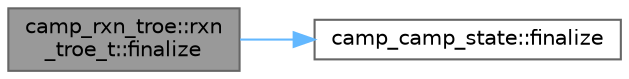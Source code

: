 digraph "camp_rxn_troe::rxn_troe_t::finalize"
{
 // LATEX_PDF_SIZE
  bgcolor="transparent";
  edge [fontname=Helvetica,fontsize=10,labelfontname=Helvetica,labelfontsize=10];
  node [fontname=Helvetica,fontsize=10,shape=box,height=0.2,width=0.4];
  rankdir="LR";
  Node1 [label="camp_rxn_troe::rxn\l_troe_t::finalize",height=0.2,width=0.4,color="gray40", fillcolor="grey60", style="filled", fontcolor="black",tooltip="Finalize the reaction."];
  Node1 -> Node2 [color="steelblue1",style="solid"];
  Node2 [label="camp_camp_state::finalize",height=0.2,width=0.4,color="grey40", fillcolor="white", style="filled",URL="$namespacecamp__camp__state.html#a5522f7056d1ff8bb1626e36c97dfff5a",tooltip="Finalize the state."];
}
